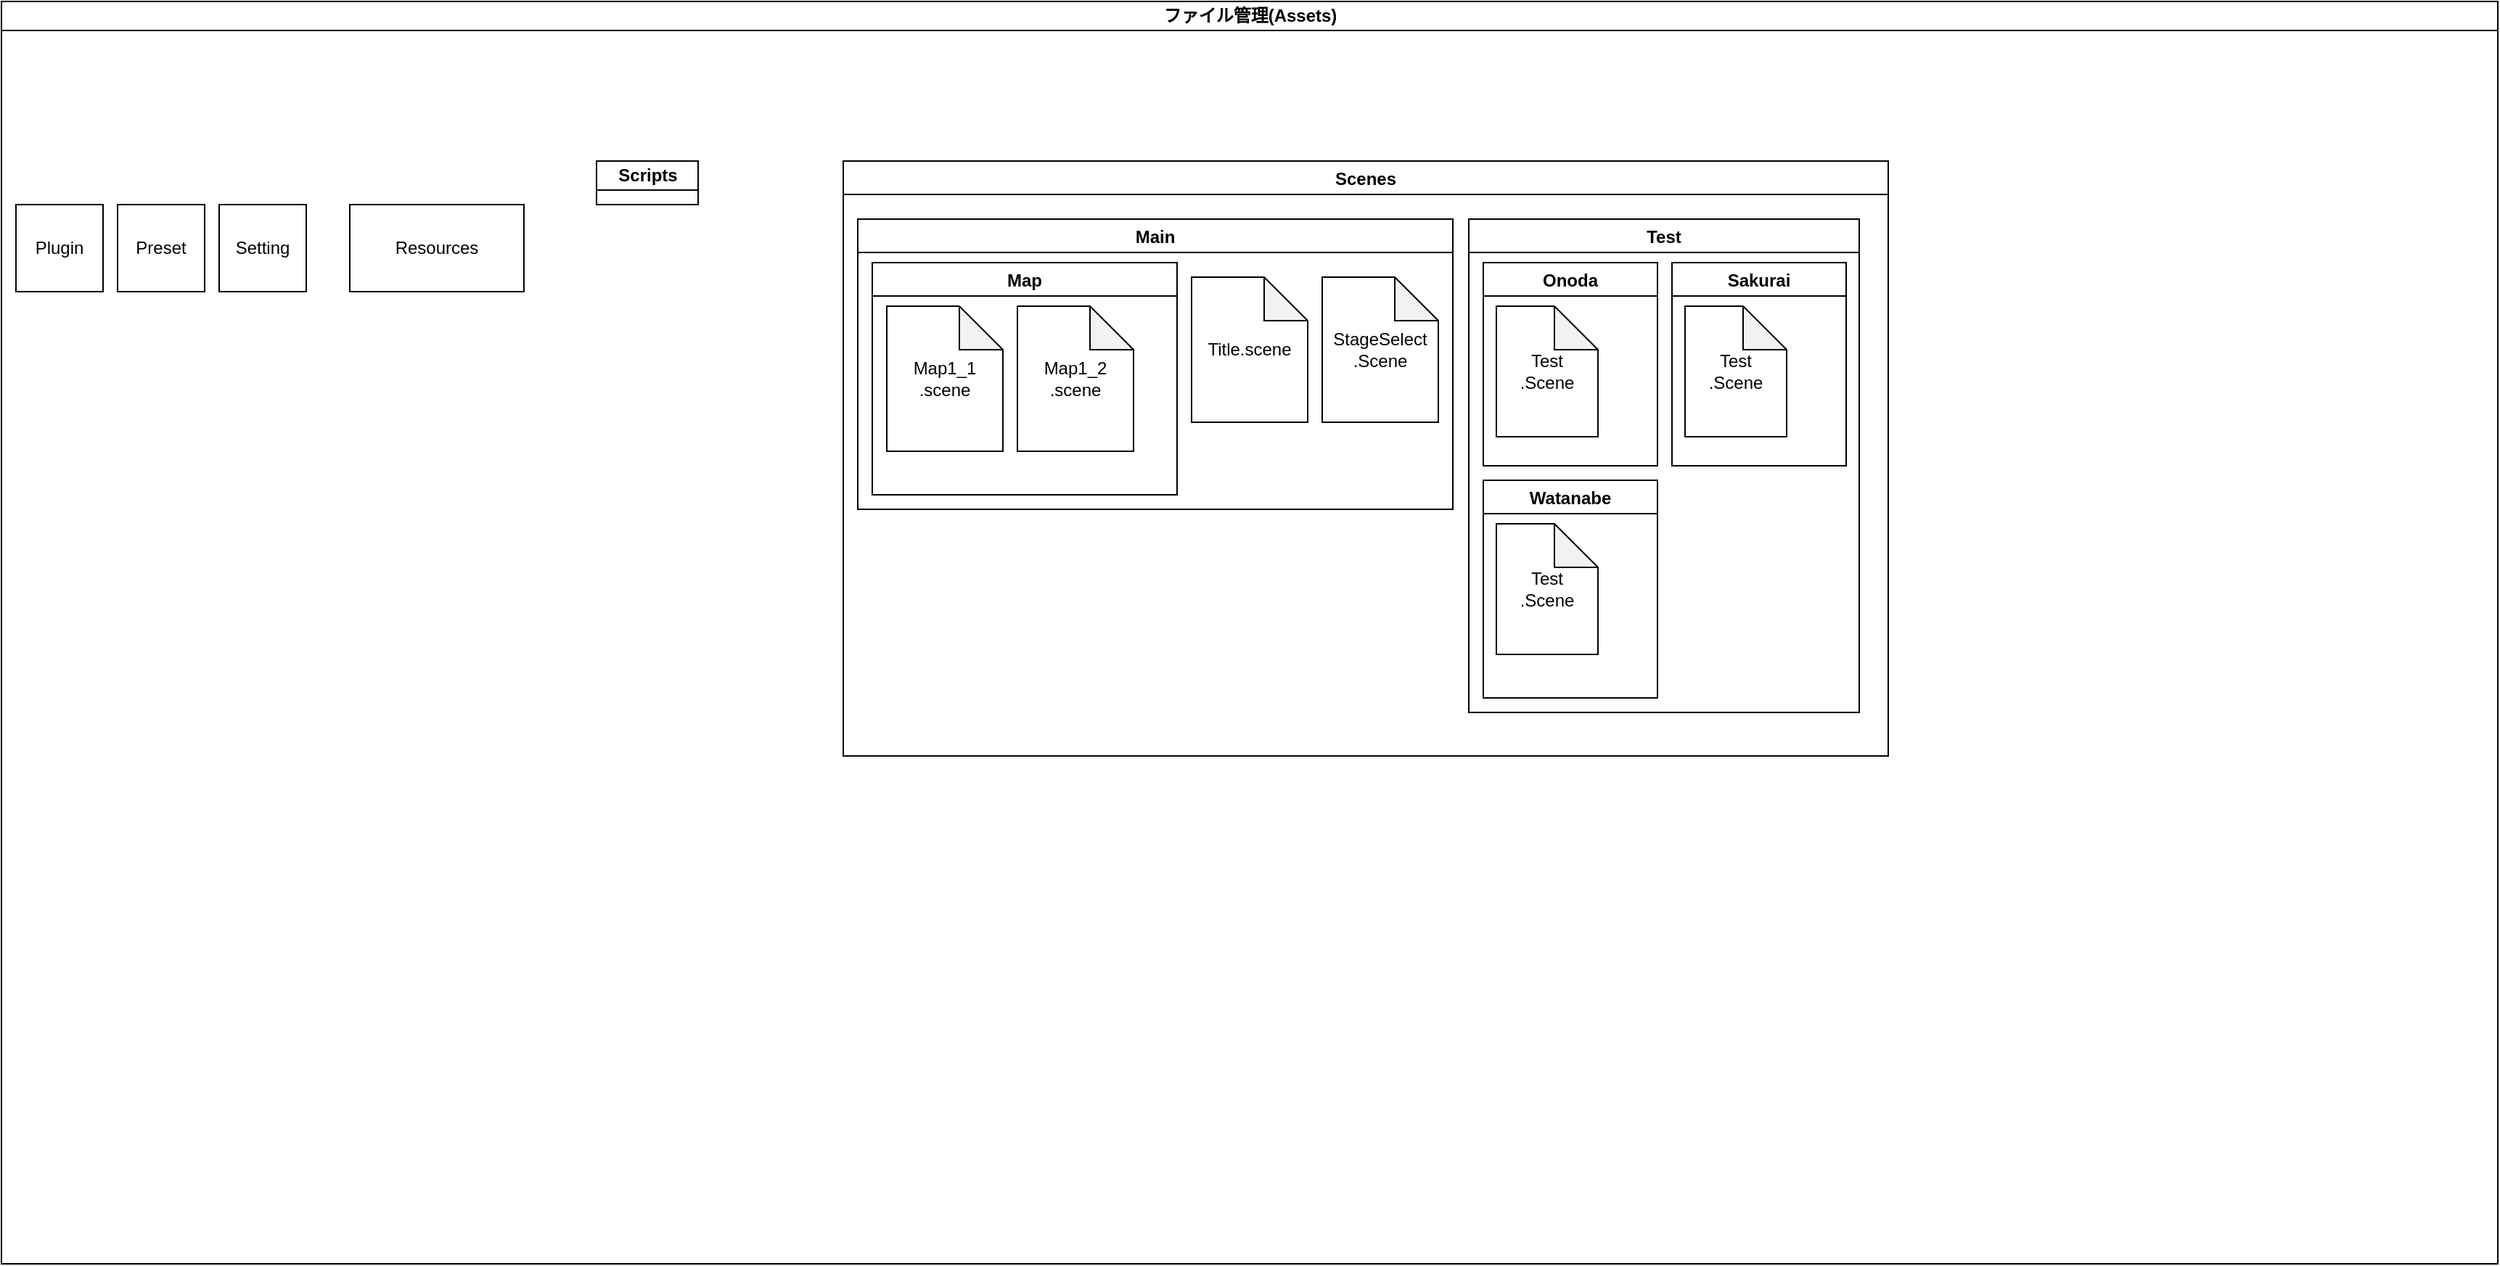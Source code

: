 <mxfile version="20.3.0" type="github">
  <diagram id="prtHgNgQTEPvFCAcTncT" name="Page-1">
    <mxGraphModel dx="1359" dy="834" grid="1" gridSize="10" guides="1" tooltips="1" connect="1" arrows="1" fold="1" page="1" pageScale="1" pageWidth="827" pageHeight="1169" math="0" shadow="0">
      <root>
        <mxCell id="0" />
        <mxCell id="1" parent="0" />
        <mxCell id="dNxyNK7c78bLwvsdeMH5-11" value="ファイル管理(Assets)" style="swimlane;html=1;startSize=20;horizontal=1;containerType=tree;glass=0;" parent="1" vertex="1">
          <mxGeometry x="40" y="80" width="1720" height="870" as="geometry" />
        </mxCell>
        <mxCell id="bcszKCKNUlgbo5UYxURi-2" value="Setting" style="rounded=0;whiteSpace=wrap;html=1;" vertex="1" parent="dNxyNK7c78bLwvsdeMH5-11">
          <mxGeometry x="150" y="140" width="60" height="60" as="geometry" />
        </mxCell>
        <mxCell id="bcszKCKNUlgbo5UYxURi-9" value="Plugin" style="rounded=0;whiteSpace=wrap;html=1;" vertex="1" parent="dNxyNK7c78bLwvsdeMH5-11">
          <mxGeometry x="10" y="140" width="60" height="60" as="geometry" />
        </mxCell>
        <mxCell id="bcszKCKNUlgbo5UYxURi-11" value="Preset" style="rounded=0;whiteSpace=wrap;html=1;" vertex="1" parent="dNxyNK7c78bLwvsdeMH5-11">
          <mxGeometry x="80" y="140" width="60" height="60" as="geometry" />
        </mxCell>
        <mxCell id="bcszKCKNUlgbo5UYxURi-13" value="Resources" style="rounded=0;whiteSpace=wrap;html=1;" vertex="1" parent="dNxyNK7c78bLwvsdeMH5-11">
          <mxGeometry x="240" y="140" width="120" height="60" as="geometry" />
        </mxCell>
        <mxCell id="bcszKCKNUlgbo5UYxURi-22" value="Scripts" style="swimlane;html=1;startSize=20;horizontal=1;containerType=tree;glass=0;" vertex="1" collapsed="1" parent="dNxyNK7c78bLwvsdeMH5-11">
          <mxGeometry x="410" y="110" width="70" height="30" as="geometry">
            <mxRectangle x="520" y="150" width="970" height="570" as="alternateBounds" />
          </mxGeometry>
        </mxCell>
        <mxCell id="bcszKCKNUlgbo5UYxURi-32" value="System" style="rounded=0;whiteSpace=wrap;html=1;" vertex="1" parent="bcszKCKNUlgbo5UYxURi-22">
          <mxGeometry x="690" y="50" width="120" height="60" as="geometry" />
        </mxCell>
        <mxCell id="bcszKCKNUlgbo5UYxURi-37" value="Utility" style="rounded=0;whiteSpace=wrap;html=1;" vertex="1" parent="bcszKCKNUlgbo5UYxURi-22">
          <mxGeometry x="820" y="50" width="120" height="60" as="geometry" />
        </mxCell>
        <mxCell id="bcszKCKNUlgbo5UYxURi-38" value="MapGimmick" style="rounded=0;whiteSpace=wrap;html=1;" vertex="1" parent="bcszKCKNUlgbo5UYxURi-22">
          <mxGeometry x="780" y="200" width="120" height="60" as="geometry" />
        </mxCell>
        <mxCell id="bcszKCKNUlgbo5UYxURi-59" value="Player" style="swimlane;" vertex="1" parent="bcszKCKNUlgbo5UYxURi-22">
          <mxGeometry x="10" y="30" width="240" height="370" as="geometry" />
        </mxCell>
        <mxCell id="bcszKCKNUlgbo5UYxURi-61" value="Action" style="swimlane;" vertex="1" parent="bcszKCKNUlgbo5UYxURi-59">
          <mxGeometry x="10" y="30" width="120" height="320" as="geometry" />
        </mxCell>
        <mxCell id="bcszKCKNUlgbo5UYxURi-63" value="Move.sc" style="shape=note;whiteSpace=wrap;html=1;backgroundOutline=1;darkOpacity=0.05;" vertex="1" parent="bcszKCKNUlgbo5UYxURi-61">
          <mxGeometry x="10" y="30" width="80" height="80" as="geometry" />
        </mxCell>
        <mxCell id="bcszKCKNUlgbo5UYxURi-64" value="Jump.sc" style="shape=note;whiteSpace=wrap;html=1;backgroundOutline=1;darkOpacity=0.05;" vertex="1" parent="bcszKCKNUlgbo5UYxURi-61">
          <mxGeometry x="10" y="120" width="80" height="80" as="geometry" />
        </mxCell>
        <mxCell id="bcszKCKNUlgbo5UYxURi-65" value="Attack.sc" style="shape=note;whiteSpace=wrap;html=1;backgroundOutline=1;darkOpacity=0.05;" vertex="1" parent="bcszKCKNUlgbo5UYxURi-61">
          <mxGeometry x="10" y="210" width="80" height="80" as="geometry" />
        </mxCell>
        <mxCell id="bcszKCKNUlgbo5UYxURi-52" value="Controll.sc" style="shape=note;whiteSpace=wrap;html=1;backgroundOutline=1;darkOpacity=0.05;" vertex="1" parent="bcszKCKNUlgbo5UYxURi-59">
          <mxGeometry x="150" y="30" width="80" height="80" as="geometry" />
        </mxCell>
        <mxCell id="bcszKCKNUlgbo5UYxURi-62" value="Data.sc" style="shape=note;whiteSpace=wrap;html=1;backgroundOutline=1;darkOpacity=0.05;" vertex="1" parent="bcszKCKNUlgbo5UYxURi-59">
          <mxGeometry x="150" y="120" width="80" height="80" as="geometry" />
        </mxCell>
        <mxCell id="bcszKCKNUlgbo5UYxURi-66" value="Enemy" style="swimlane;" vertex="1" parent="bcszKCKNUlgbo5UYxURi-22">
          <mxGeometry x="260" y="30" width="400" height="370" as="geometry" />
        </mxCell>
        <mxCell id="bcszKCKNUlgbo5UYxURi-79" value="SmallEnemy" style="swimlane;" vertex="1" parent="bcszKCKNUlgbo5UYxURi-66">
          <mxGeometry x="11" y="30" width="369" height="100" as="geometry" />
        </mxCell>
        <mxCell id="bcszKCKNUlgbo5UYxURi-118" value="MediumEnemy" style="swimlane;" vertex="1" parent="bcszKCKNUlgbo5UYxURi-66">
          <mxGeometry x="11" y="140" width="369" height="100" as="geometry" />
        </mxCell>
        <mxCell id="bcszKCKNUlgbo5UYxURi-119" value="BossEnemy" style="swimlane;" vertex="1" parent="bcszKCKNUlgbo5UYxURi-66">
          <mxGeometry x="11" y="250" width="369" height="100" as="geometry" />
        </mxCell>
        <mxCell id="bcszKCKNUlgbo5UYxURi-120" value="Scenes" style="swimlane;" vertex="1" parent="dNxyNK7c78bLwvsdeMH5-11">
          <mxGeometry x="580" y="110" width="720" height="410" as="geometry" />
        </mxCell>
        <mxCell id="bcszKCKNUlgbo5UYxURi-121" value="Main" style="swimlane;" vertex="1" parent="bcszKCKNUlgbo5UYxURi-120">
          <mxGeometry x="10" y="40" width="410" height="200" as="geometry" />
        </mxCell>
        <mxCell id="bcszKCKNUlgbo5UYxURi-124" value="Map" style="swimlane;" vertex="1" parent="bcszKCKNUlgbo5UYxURi-121">
          <mxGeometry x="10" y="30" width="210" height="160" as="geometry" />
        </mxCell>
        <mxCell id="bcszKCKNUlgbo5UYxURi-134" value="Map1_1&lt;br&gt;.scene" style="shape=note;whiteSpace=wrap;html=1;backgroundOutline=1;darkOpacity=0.05;" vertex="1" parent="bcszKCKNUlgbo5UYxURi-124">
          <mxGeometry x="10" y="30" width="80" height="100" as="geometry" />
        </mxCell>
        <mxCell id="bcszKCKNUlgbo5UYxURi-135" value="Map1_2&lt;br&gt;.scene" style="shape=note;whiteSpace=wrap;html=1;backgroundOutline=1;darkOpacity=0.05;" vertex="1" parent="bcszKCKNUlgbo5UYxURi-124">
          <mxGeometry x="100" y="30" width="80" height="100" as="geometry" />
        </mxCell>
        <mxCell id="bcszKCKNUlgbo5UYxURi-125" value="Title.scene" style="shape=note;whiteSpace=wrap;html=1;backgroundOutline=1;darkOpacity=0.05;" vertex="1" parent="bcszKCKNUlgbo5UYxURi-121">
          <mxGeometry x="230" y="40" width="80" height="100" as="geometry" />
        </mxCell>
        <mxCell id="bcszKCKNUlgbo5UYxURi-126" value="StageSelect&lt;br&gt;.Scene" style="shape=note;whiteSpace=wrap;html=1;backgroundOutline=1;darkOpacity=0.05;" vertex="1" parent="bcszKCKNUlgbo5UYxURi-121">
          <mxGeometry x="320" y="40" width="80" height="100" as="geometry" />
        </mxCell>
        <mxCell id="bcszKCKNUlgbo5UYxURi-122" value="Test" style="swimlane;" vertex="1" parent="bcszKCKNUlgbo5UYxURi-120">
          <mxGeometry x="431" y="40" width="269" height="340" as="geometry" />
        </mxCell>
        <mxCell id="bcszKCKNUlgbo5UYxURi-136" value="Onoda" style="swimlane;" vertex="1" parent="bcszKCKNUlgbo5UYxURi-122">
          <mxGeometry x="10" y="30" width="120" height="140" as="geometry" />
        </mxCell>
        <mxCell id="bcszKCKNUlgbo5UYxURi-148" value="Test&lt;br&gt;.Scene" style="shape=note;whiteSpace=wrap;html=1;backgroundOutline=1;darkOpacity=0.05;" vertex="1" parent="bcszKCKNUlgbo5UYxURi-136">
          <mxGeometry x="9" y="30" width="70" height="90" as="geometry" />
        </mxCell>
        <mxCell id="bcszKCKNUlgbo5UYxURi-146" value="Sakurai" style="swimlane;" vertex="1" parent="bcszKCKNUlgbo5UYxURi-122">
          <mxGeometry x="140" y="30" width="120" height="140" as="geometry" />
        </mxCell>
        <mxCell id="bcszKCKNUlgbo5UYxURi-149" value="Test&lt;br&gt;.Scene" style="shape=note;whiteSpace=wrap;html=1;backgroundOutline=1;darkOpacity=0.05;" vertex="1" parent="bcszKCKNUlgbo5UYxURi-146">
          <mxGeometry x="9" y="30" width="70" height="90" as="geometry" />
        </mxCell>
        <mxCell id="bcszKCKNUlgbo5UYxURi-147" value="Watanabe" style="swimlane;" vertex="1" parent="bcszKCKNUlgbo5UYxURi-122">
          <mxGeometry x="10" y="180" width="120" height="150" as="geometry" />
        </mxCell>
        <mxCell id="bcszKCKNUlgbo5UYxURi-150" value="Test&lt;br&gt;.Scene" style="shape=note;whiteSpace=wrap;html=1;backgroundOutline=1;darkOpacity=0.05;" vertex="1" parent="bcszKCKNUlgbo5UYxURi-147">
          <mxGeometry x="9" y="30" width="70" height="90" as="geometry" />
        </mxCell>
      </root>
    </mxGraphModel>
  </diagram>
</mxfile>
